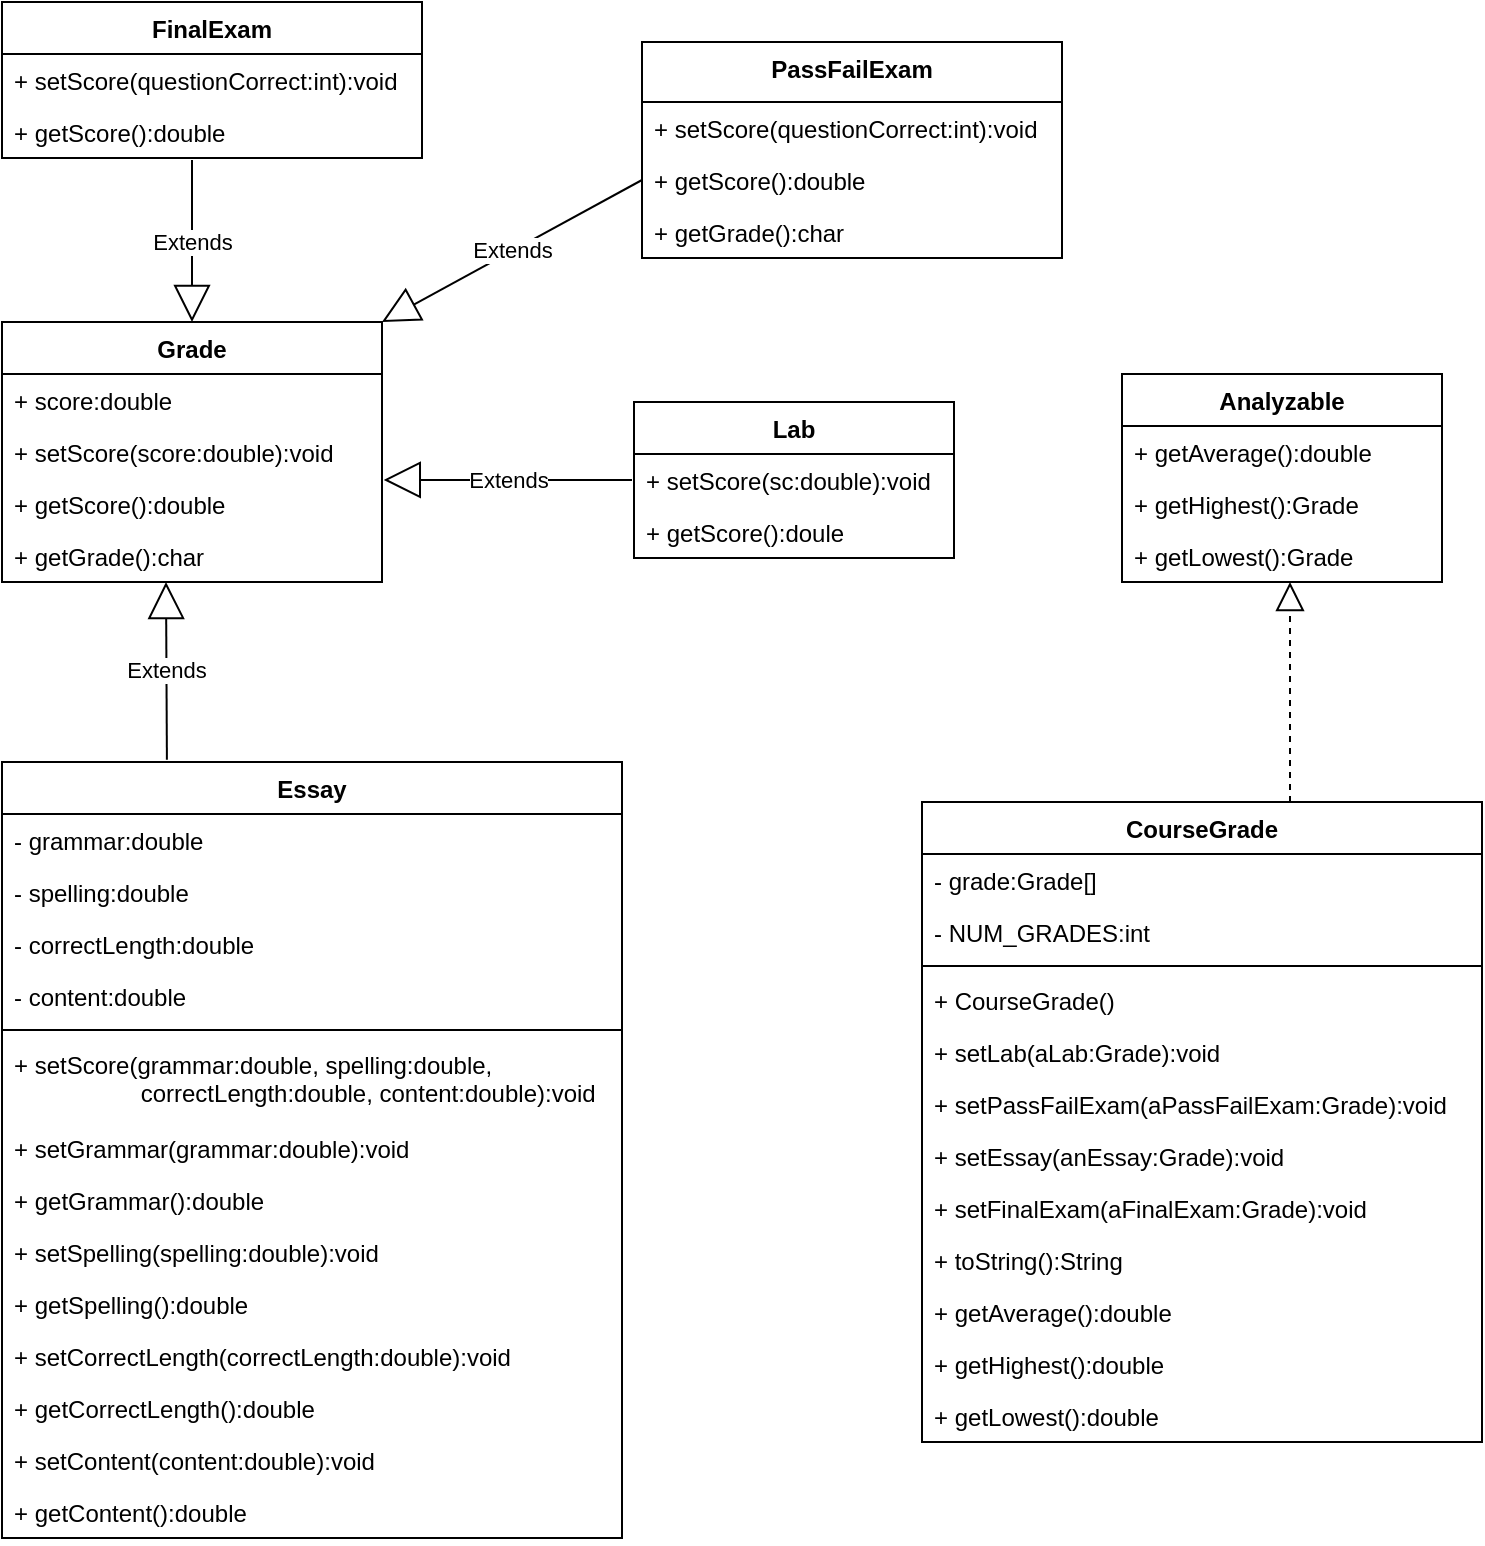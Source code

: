 <mxfile version="13.10.1" type="github">
  <diagram id="w1-cJgne05kwdNBntMp3" name="Page-1">
    <mxGraphModel dx="1532" dy="708" grid="1" gridSize="10" guides="1" tooltips="1" connect="1" arrows="1" fold="1" page="1" pageScale="1" pageWidth="850" pageHeight="1100" math="0" shadow="0">
      <root>
        <mxCell id="0" />
        <mxCell id="1" parent="0" />
        <mxCell id="Epvj0yracvkwAPq-59SV-1" value="Grade" style="swimlane;fontStyle=1;align=center;verticalAlign=top;childLayout=stackLayout;horizontal=1;startSize=26;horizontalStack=0;resizeParent=1;resizeParentMax=0;resizeLast=0;collapsible=1;marginBottom=0;" vertex="1" parent="1">
          <mxGeometry x="40" y="200" width="190" height="130" as="geometry" />
        </mxCell>
        <mxCell id="Epvj0yracvkwAPq-59SV-2" value="+ score:double" style="text;strokeColor=none;fillColor=none;align=left;verticalAlign=top;spacingLeft=4;spacingRight=4;overflow=hidden;rotatable=0;points=[[0,0.5],[1,0.5]];portConstraint=eastwest;" vertex="1" parent="Epvj0yracvkwAPq-59SV-1">
          <mxGeometry y="26" width="190" height="26" as="geometry" />
        </mxCell>
        <mxCell id="Epvj0yracvkwAPq-59SV-4" value="+ setScore(score:double):void" style="text;strokeColor=none;fillColor=none;align=left;verticalAlign=top;spacingLeft=4;spacingRight=4;overflow=hidden;rotatable=0;points=[[0,0.5],[1,0.5]];portConstraint=eastwest;" vertex="1" parent="Epvj0yracvkwAPq-59SV-1">
          <mxGeometry y="52" width="190" height="26" as="geometry" />
        </mxCell>
        <mxCell id="Epvj0yracvkwAPq-59SV-33" value="+ getScore():double" style="text;strokeColor=none;fillColor=none;align=left;verticalAlign=top;spacingLeft=4;spacingRight=4;overflow=hidden;rotatable=0;points=[[0,0.5],[1,0.5]];portConstraint=eastwest;" vertex="1" parent="Epvj0yracvkwAPq-59SV-1">
          <mxGeometry y="78" width="190" height="26" as="geometry" />
        </mxCell>
        <mxCell id="Epvj0yracvkwAPq-59SV-34" value="+ getGrade():char" style="text;strokeColor=none;fillColor=none;align=left;verticalAlign=top;spacingLeft=4;spacingRight=4;overflow=hidden;rotatable=0;points=[[0,0.5],[1,0.5]];portConstraint=eastwest;" vertex="1" parent="Epvj0yracvkwAPq-59SV-1">
          <mxGeometry y="104" width="190" height="26" as="geometry" />
        </mxCell>
        <mxCell id="Epvj0yracvkwAPq-59SV-5" value="PassFailExam" style="swimlane;fontStyle=1;align=center;verticalAlign=top;childLayout=stackLayout;horizontal=1;startSize=30;horizontalStack=0;resizeParent=1;resizeParentMax=0;resizeLast=0;collapsible=1;marginBottom=0;" vertex="1" parent="1">
          <mxGeometry x="360" y="60" width="210" height="108" as="geometry" />
        </mxCell>
        <mxCell id="Epvj0yracvkwAPq-59SV-6" value="+ setScore(questionCorrect:int):void" style="text;strokeColor=none;fillColor=none;align=left;verticalAlign=top;spacingLeft=4;spacingRight=4;overflow=hidden;rotatable=0;points=[[0,0.5],[1,0.5]];portConstraint=eastwest;" vertex="1" parent="Epvj0yracvkwAPq-59SV-5">
          <mxGeometry y="30" width="210" height="26" as="geometry" />
        </mxCell>
        <mxCell id="Epvj0yracvkwAPq-59SV-46" value="+ getScore():double" style="text;strokeColor=none;fillColor=none;align=left;verticalAlign=top;spacingLeft=4;spacingRight=4;overflow=hidden;rotatable=0;points=[[0,0.5],[1,0.5]];portConstraint=eastwest;" vertex="1" parent="Epvj0yracvkwAPq-59SV-5">
          <mxGeometry y="56" width="210" height="26" as="geometry" />
        </mxCell>
        <mxCell id="Epvj0yracvkwAPq-59SV-8" value="+ getGrade():char" style="text;strokeColor=none;fillColor=none;align=left;verticalAlign=top;spacingLeft=4;spacingRight=4;overflow=hidden;rotatable=0;points=[[0,0.5],[1,0.5]];portConstraint=eastwest;" vertex="1" parent="Epvj0yracvkwAPq-59SV-5">
          <mxGeometry y="82" width="210" height="26" as="geometry" />
        </mxCell>
        <mxCell id="Epvj0yracvkwAPq-59SV-9" value="FinalExam" style="swimlane;fontStyle=1;align=center;verticalAlign=top;childLayout=stackLayout;horizontal=1;startSize=26;horizontalStack=0;resizeParent=1;resizeParentMax=0;resizeLast=0;collapsible=1;marginBottom=0;" vertex="1" parent="1">
          <mxGeometry x="40" y="40" width="210" height="78" as="geometry" />
        </mxCell>
        <mxCell id="Epvj0yracvkwAPq-59SV-10" value="+ setScore(questionCorrect:int):void" style="text;strokeColor=none;fillColor=none;align=left;verticalAlign=top;spacingLeft=4;spacingRight=4;overflow=hidden;rotatable=0;points=[[0,0.5],[1,0.5]];portConstraint=eastwest;" vertex="1" parent="Epvj0yracvkwAPq-59SV-9">
          <mxGeometry y="26" width="210" height="26" as="geometry" />
        </mxCell>
        <mxCell id="Epvj0yracvkwAPq-59SV-12" value="+ getScore():double" style="text;strokeColor=none;fillColor=none;align=left;verticalAlign=top;spacingLeft=4;spacingRight=4;overflow=hidden;rotatable=0;points=[[0,0.5],[1,0.5]];portConstraint=eastwest;" vertex="1" parent="Epvj0yracvkwAPq-59SV-9">
          <mxGeometry y="52" width="210" height="26" as="geometry" />
        </mxCell>
        <mxCell id="Epvj0yracvkwAPq-59SV-13" value="Analyzable" style="swimlane;fontStyle=1;align=center;verticalAlign=top;childLayout=stackLayout;horizontal=1;startSize=26;horizontalStack=0;resizeParent=1;resizeParentMax=0;resizeLast=0;collapsible=1;marginBottom=0;" vertex="1" parent="1">
          <mxGeometry x="600" y="226" width="160" height="104" as="geometry" />
        </mxCell>
        <mxCell id="Epvj0yracvkwAPq-59SV-14" value="+ getAverage():double" style="text;strokeColor=none;fillColor=none;align=left;verticalAlign=top;spacingLeft=4;spacingRight=4;overflow=hidden;rotatable=0;points=[[0,0.5],[1,0.5]];portConstraint=eastwest;" vertex="1" parent="Epvj0yracvkwAPq-59SV-13">
          <mxGeometry y="26" width="160" height="26" as="geometry" />
        </mxCell>
        <mxCell id="Epvj0yracvkwAPq-59SV-16" value="+ getHighest():Grade" style="text;strokeColor=none;fillColor=none;align=left;verticalAlign=top;spacingLeft=4;spacingRight=4;overflow=hidden;rotatable=0;points=[[0,0.5],[1,0.5]];portConstraint=eastwest;" vertex="1" parent="Epvj0yracvkwAPq-59SV-13">
          <mxGeometry y="52" width="160" height="26" as="geometry" />
        </mxCell>
        <mxCell id="Epvj0yracvkwAPq-59SV-47" value="+ getLowest():Grade" style="text;strokeColor=none;fillColor=none;align=left;verticalAlign=top;spacingLeft=4;spacingRight=4;overflow=hidden;rotatable=0;points=[[0,0.5],[1,0.5]];portConstraint=eastwest;" vertex="1" parent="Epvj0yracvkwAPq-59SV-13">
          <mxGeometry y="78" width="160" height="26" as="geometry" />
        </mxCell>
        <mxCell id="Epvj0yracvkwAPq-59SV-17" value="CourseGrade" style="swimlane;fontStyle=1;align=center;verticalAlign=top;childLayout=stackLayout;horizontal=1;startSize=26;horizontalStack=0;resizeParent=1;resizeParentMax=0;resizeLast=0;collapsible=1;marginBottom=0;" vertex="1" parent="1">
          <mxGeometry x="500" y="440" width="280" height="320" as="geometry" />
        </mxCell>
        <mxCell id="Epvj0yracvkwAPq-59SV-48" value="- grade:Grade[]" style="text;strokeColor=none;fillColor=none;align=left;verticalAlign=top;spacingLeft=4;spacingRight=4;overflow=hidden;rotatable=0;points=[[0,0.5],[1,0.5]];portConstraint=eastwest;" vertex="1" parent="Epvj0yracvkwAPq-59SV-17">
          <mxGeometry y="26" width="280" height="26" as="geometry" />
        </mxCell>
        <mxCell id="Epvj0yracvkwAPq-59SV-18" value="- NUM_GRADES:int" style="text;strokeColor=none;fillColor=none;align=left;verticalAlign=top;spacingLeft=4;spacingRight=4;overflow=hidden;rotatable=0;points=[[0,0.5],[1,0.5]];portConstraint=eastwest;" vertex="1" parent="Epvj0yracvkwAPq-59SV-17">
          <mxGeometry y="52" width="280" height="26" as="geometry" />
        </mxCell>
        <mxCell id="Epvj0yracvkwAPq-59SV-19" value="" style="line;strokeWidth=1;fillColor=none;align=left;verticalAlign=middle;spacingTop=-1;spacingLeft=3;spacingRight=3;rotatable=0;labelPosition=right;points=[];portConstraint=eastwest;" vertex="1" parent="Epvj0yracvkwAPq-59SV-17">
          <mxGeometry y="78" width="280" height="8" as="geometry" />
        </mxCell>
        <mxCell id="Epvj0yracvkwAPq-59SV-49" value="+ CourseGrade()" style="text;strokeColor=none;fillColor=none;align=left;verticalAlign=top;spacingLeft=4;spacingRight=4;overflow=hidden;rotatable=0;points=[[0,0.5],[1,0.5]];portConstraint=eastwest;" vertex="1" parent="Epvj0yracvkwAPq-59SV-17">
          <mxGeometry y="86" width="280" height="26" as="geometry" />
        </mxCell>
        <mxCell id="Epvj0yracvkwAPq-59SV-56" value="+ setLab(aLab:Grade):void" style="text;strokeColor=none;fillColor=none;align=left;verticalAlign=top;spacingLeft=4;spacingRight=4;overflow=hidden;rotatable=0;points=[[0,0.5],[1,0.5]];portConstraint=eastwest;" vertex="1" parent="Epvj0yracvkwAPq-59SV-17">
          <mxGeometry y="112" width="280" height="26" as="geometry" />
        </mxCell>
        <mxCell id="Epvj0yracvkwAPq-59SV-55" value="+ setPassFailExam(aPassFailExam:Grade):void" style="text;strokeColor=none;fillColor=none;align=left;verticalAlign=top;spacingLeft=4;spacingRight=4;overflow=hidden;rotatable=0;points=[[0,0.5],[1,0.5]];portConstraint=eastwest;" vertex="1" parent="Epvj0yracvkwAPq-59SV-17">
          <mxGeometry y="138" width="280" height="26" as="geometry" />
        </mxCell>
        <mxCell id="Epvj0yracvkwAPq-59SV-53" value="+ setEssay(anEssay:Grade):void" style="text;strokeColor=none;fillColor=none;align=left;verticalAlign=top;spacingLeft=4;spacingRight=4;overflow=hidden;rotatable=0;points=[[0,0.5],[1,0.5]];portConstraint=eastwest;" vertex="1" parent="Epvj0yracvkwAPq-59SV-17">
          <mxGeometry y="164" width="280" height="26" as="geometry" />
        </mxCell>
        <mxCell id="Epvj0yracvkwAPq-59SV-54" value="+ setFinalExam(aFinalExam:Grade):void" style="text;strokeColor=none;fillColor=none;align=left;verticalAlign=top;spacingLeft=4;spacingRight=4;overflow=hidden;rotatable=0;points=[[0,0.5],[1,0.5]];portConstraint=eastwest;" vertex="1" parent="Epvj0yracvkwAPq-59SV-17">
          <mxGeometry y="190" width="280" height="26" as="geometry" />
        </mxCell>
        <mxCell id="Epvj0yracvkwAPq-59SV-52" value="+ toString():String" style="text;strokeColor=none;fillColor=none;align=left;verticalAlign=top;spacingLeft=4;spacingRight=4;overflow=hidden;rotatable=0;points=[[0,0.5],[1,0.5]];portConstraint=eastwest;" vertex="1" parent="Epvj0yracvkwAPq-59SV-17">
          <mxGeometry y="216" width="280" height="26" as="geometry" />
        </mxCell>
        <mxCell id="Epvj0yracvkwAPq-59SV-20" value="+ getAverage():double" style="text;strokeColor=none;fillColor=none;align=left;verticalAlign=top;spacingLeft=4;spacingRight=4;overflow=hidden;rotatable=0;points=[[0,0.5],[1,0.5]];portConstraint=eastwest;" vertex="1" parent="Epvj0yracvkwAPq-59SV-17">
          <mxGeometry y="242" width="280" height="26" as="geometry" />
        </mxCell>
        <mxCell id="Epvj0yracvkwAPq-59SV-51" value="+ getHighest():double" style="text;strokeColor=none;fillColor=none;align=left;verticalAlign=top;spacingLeft=4;spacingRight=4;overflow=hidden;rotatable=0;points=[[0,0.5],[1,0.5]];portConstraint=eastwest;" vertex="1" parent="Epvj0yracvkwAPq-59SV-17">
          <mxGeometry y="268" width="280" height="26" as="geometry" />
        </mxCell>
        <mxCell id="Epvj0yracvkwAPq-59SV-50" value="+ getLowest():double" style="text;strokeColor=none;fillColor=none;align=left;verticalAlign=top;spacingLeft=4;spacingRight=4;overflow=hidden;rotatable=0;points=[[0,0.5],[1,0.5]];portConstraint=eastwest;" vertex="1" parent="Epvj0yracvkwAPq-59SV-17">
          <mxGeometry y="294" width="280" height="26" as="geometry" />
        </mxCell>
        <mxCell id="Epvj0yracvkwAPq-59SV-21" value="Lab" style="swimlane;fontStyle=1;align=center;verticalAlign=top;childLayout=stackLayout;horizontal=1;startSize=26;horizontalStack=0;resizeParent=1;resizeParentMax=0;resizeLast=0;collapsible=1;marginBottom=0;" vertex="1" parent="1">
          <mxGeometry x="356" y="240" width="160" height="78" as="geometry" />
        </mxCell>
        <mxCell id="Epvj0yracvkwAPq-59SV-22" value="+ setScore(sc:double):void" style="text;strokeColor=none;fillColor=none;align=left;verticalAlign=top;spacingLeft=4;spacingRight=4;overflow=hidden;rotatable=0;points=[[0,0.5],[1,0.5]];portConstraint=eastwest;" vertex="1" parent="Epvj0yracvkwAPq-59SV-21">
          <mxGeometry y="26" width="160" height="26" as="geometry" />
        </mxCell>
        <mxCell id="Epvj0yracvkwAPq-59SV-24" value="+ getScore():doule" style="text;strokeColor=none;fillColor=none;align=left;verticalAlign=top;spacingLeft=4;spacingRight=4;overflow=hidden;rotatable=0;points=[[0,0.5],[1,0.5]];portConstraint=eastwest;" vertex="1" parent="Epvj0yracvkwAPq-59SV-21">
          <mxGeometry y="52" width="160" height="26" as="geometry" />
        </mxCell>
        <mxCell id="Epvj0yracvkwAPq-59SV-29" value="Essay" style="swimlane;fontStyle=1;align=center;verticalAlign=top;childLayout=stackLayout;horizontal=1;startSize=26;horizontalStack=0;resizeParent=1;resizeParentMax=0;resizeLast=0;collapsible=1;marginBottom=0;" vertex="1" parent="1">
          <mxGeometry x="40" y="420" width="310" height="388" as="geometry" />
        </mxCell>
        <mxCell id="Epvj0yracvkwAPq-59SV-36" value="- grammar:double" style="text;strokeColor=none;fillColor=none;align=left;verticalAlign=top;spacingLeft=4;spacingRight=4;overflow=hidden;rotatable=0;points=[[0,0.5],[1,0.5]];portConstraint=eastwest;" vertex="1" parent="Epvj0yracvkwAPq-59SV-29">
          <mxGeometry y="26" width="310" height="26" as="geometry" />
        </mxCell>
        <mxCell id="Epvj0yracvkwAPq-59SV-37" value="- spelling:double" style="text;strokeColor=none;fillColor=none;align=left;verticalAlign=top;spacingLeft=4;spacingRight=4;overflow=hidden;rotatable=0;points=[[0,0.5],[1,0.5]];portConstraint=eastwest;" vertex="1" parent="Epvj0yracvkwAPq-59SV-29">
          <mxGeometry y="52" width="310" height="26" as="geometry" />
        </mxCell>
        <mxCell id="Epvj0yracvkwAPq-59SV-35" value="- correctLength:double" style="text;strokeColor=none;fillColor=none;align=left;verticalAlign=top;spacingLeft=4;spacingRight=4;overflow=hidden;rotatable=0;points=[[0,0.5],[1,0.5]];portConstraint=eastwest;" vertex="1" parent="Epvj0yracvkwAPq-59SV-29">
          <mxGeometry y="78" width="310" height="26" as="geometry" />
        </mxCell>
        <mxCell id="Epvj0yracvkwAPq-59SV-30" value="- content:double" style="text;strokeColor=none;fillColor=none;align=left;verticalAlign=top;spacingLeft=4;spacingRight=4;overflow=hidden;rotatable=0;points=[[0,0.5],[1,0.5]];portConstraint=eastwest;" vertex="1" parent="Epvj0yracvkwAPq-59SV-29">
          <mxGeometry y="104" width="310" height="26" as="geometry" />
        </mxCell>
        <mxCell id="Epvj0yracvkwAPq-59SV-31" value="" style="line;strokeWidth=1;fillColor=none;align=left;verticalAlign=middle;spacingTop=-1;spacingLeft=3;spacingRight=3;rotatable=0;labelPosition=right;points=[];portConstraint=eastwest;" vertex="1" parent="Epvj0yracvkwAPq-59SV-29">
          <mxGeometry y="130" width="310" height="8" as="geometry" />
        </mxCell>
        <mxCell id="Epvj0yracvkwAPq-59SV-38" value="+ setScore(grammar:double, spelling:double, &#xa;                   correctLength:double, content:double):void" style="text;strokeColor=none;fillColor=none;align=left;verticalAlign=top;spacingLeft=4;spacingRight=4;overflow=hidden;rotatable=0;points=[[0,0.5],[1,0.5]];portConstraint=eastwest;" vertex="1" parent="Epvj0yracvkwAPq-59SV-29">
          <mxGeometry y="138" width="310" height="42" as="geometry" />
        </mxCell>
        <mxCell id="Epvj0yracvkwAPq-59SV-42" value="+ setGrammar(grammar:double):void" style="text;strokeColor=none;fillColor=none;align=left;verticalAlign=top;spacingLeft=4;spacingRight=4;overflow=hidden;rotatable=0;points=[[0,0.5],[1,0.5]];portConstraint=eastwest;" vertex="1" parent="Epvj0yracvkwAPq-59SV-29">
          <mxGeometry y="180" width="310" height="26" as="geometry" />
        </mxCell>
        <mxCell id="Epvj0yracvkwAPq-59SV-45" value="+ getGrammar():double" style="text;strokeColor=none;fillColor=none;align=left;verticalAlign=top;spacingLeft=4;spacingRight=4;overflow=hidden;rotatable=0;points=[[0,0.5],[1,0.5]];portConstraint=eastwest;" vertex="1" parent="Epvj0yracvkwAPq-59SV-29">
          <mxGeometry y="206" width="310" height="26" as="geometry" />
        </mxCell>
        <mxCell id="Epvj0yracvkwAPq-59SV-44" value="+ setSpelling(spelling:double):void" style="text;strokeColor=none;fillColor=none;align=left;verticalAlign=top;spacingLeft=4;spacingRight=4;overflow=hidden;rotatable=0;points=[[0,0.5],[1,0.5]];portConstraint=eastwest;" vertex="1" parent="Epvj0yracvkwAPq-59SV-29">
          <mxGeometry y="232" width="310" height="26" as="geometry" />
        </mxCell>
        <mxCell id="Epvj0yracvkwAPq-59SV-43" value="+ getSpelling():double" style="text;strokeColor=none;fillColor=none;align=left;verticalAlign=top;spacingLeft=4;spacingRight=4;overflow=hidden;rotatable=0;points=[[0,0.5],[1,0.5]];portConstraint=eastwest;" vertex="1" parent="Epvj0yracvkwAPq-59SV-29">
          <mxGeometry y="258" width="310" height="26" as="geometry" />
        </mxCell>
        <mxCell id="Epvj0yracvkwAPq-59SV-40" value="+ setCorrectLength(correctLength:double):void" style="text;strokeColor=none;fillColor=none;align=left;verticalAlign=top;spacingLeft=4;spacingRight=4;overflow=hidden;rotatable=0;points=[[0,0.5],[1,0.5]];portConstraint=eastwest;" vertex="1" parent="Epvj0yracvkwAPq-59SV-29">
          <mxGeometry y="284" width="310" height="26" as="geometry" />
        </mxCell>
        <mxCell id="Epvj0yracvkwAPq-59SV-41" value="+ getCorrectLength():double" style="text;strokeColor=none;fillColor=none;align=left;verticalAlign=top;spacingLeft=4;spacingRight=4;overflow=hidden;rotatable=0;points=[[0,0.5],[1,0.5]];portConstraint=eastwest;" vertex="1" parent="Epvj0yracvkwAPq-59SV-29">
          <mxGeometry y="310" width="310" height="26" as="geometry" />
        </mxCell>
        <mxCell id="Epvj0yracvkwAPq-59SV-32" value="+ setContent(content:double):void" style="text;strokeColor=none;fillColor=none;align=left;verticalAlign=top;spacingLeft=4;spacingRight=4;overflow=hidden;rotatable=0;points=[[0,0.5],[1,0.5]];portConstraint=eastwest;" vertex="1" parent="Epvj0yracvkwAPq-59SV-29">
          <mxGeometry y="336" width="310" height="26" as="geometry" />
        </mxCell>
        <mxCell id="Epvj0yracvkwAPq-59SV-39" value="+ getContent():double" style="text;strokeColor=none;fillColor=none;align=left;verticalAlign=top;spacingLeft=4;spacingRight=4;overflow=hidden;rotatable=0;points=[[0,0.5],[1,0.5]];portConstraint=eastwest;" vertex="1" parent="Epvj0yracvkwAPq-59SV-29">
          <mxGeometry y="362" width="310" height="26" as="geometry" />
        </mxCell>
        <mxCell id="Epvj0yracvkwAPq-59SV-57" value="" style="endArrow=block;dashed=1;endFill=0;endSize=12;html=1;" edge="1" parent="1">
          <mxGeometry width="160" relative="1" as="geometry">
            <mxPoint x="684" y="440" as="sourcePoint" />
            <mxPoint x="684" y="330" as="targetPoint" />
          </mxGeometry>
        </mxCell>
        <mxCell id="Epvj0yracvkwAPq-59SV-58" value="Extends" style="endArrow=block;endSize=16;endFill=0;html=1;exitX=0.266;exitY=-0.003;exitDx=0;exitDy=0;exitPerimeter=0;" edge="1" parent="1" source="Epvj0yracvkwAPq-59SV-29">
          <mxGeometry width="160" relative="1" as="geometry">
            <mxPoint x="420" y="390" as="sourcePoint" />
            <mxPoint x="122" y="330" as="targetPoint" />
          </mxGeometry>
        </mxCell>
        <mxCell id="Epvj0yracvkwAPq-59SV-59" value="Extends" style="endArrow=block;endSize=16;endFill=0;html=1;entryX=1.031;entryY=0.038;entryDx=0;entryDy=0;entryPerimeter=0;exitX=0;exitY=0.5;exitDx=0;exitDy=0;" edge="1" parent="1">
          <mxGeometry width="160" relative="1" as="geometry">
            <mxPoint x="355" y="279" as="sourcePoint" />
            <mxPoint x="230.89" y="278.988" as="targetPoint" />
          </mxGeometry>
        </mxCell>
        <mxCell id="Epvj0yracvkwAPq-59SV-60" value="Extends" style="endArrow=block;endSize=16;endFill=0;html=1;entryX=0.5;entryY=0;entryDx=0;entryDy=0;" edge="1" parent="1" target="Epvj0yracvkwAPq-59SV-1">
          <mxGeometry width="160" relative="1" as="geometry">
            <mxPoint x="135" y="119" as="sourcePoint" />
            <mxPoint x="540" y="340" as="targetPoint" />
          </mxGeometry>
        </mxCell>
        <mxCell id="Epvj0yracvkwAPq-59SV-64" value="Extends" style="endArrow=block;endSize=16;endFill=0;html=1;exitX=0;exitY=0.5;exitDx=0;exitDy=0;entryX=1;entryY=0;entryDx=0;entryDy=0;" edge="1" parent="1" source="Epvj0yracvkwAPq-59SV-46" target="Epvj0yracvkwAPq-59SV-1">
          <mxGeometry width="160" relative="1" as="geometry">
            <mxPoint x="190" y="200" as="sourcePoint" />
            <mxPoint x="350" y="200" as="targetPoint" />
          </mxGeometry>
        </mxCell>
      </root>
    </mxGraphModel>
  </diagram>
</mxfile>
